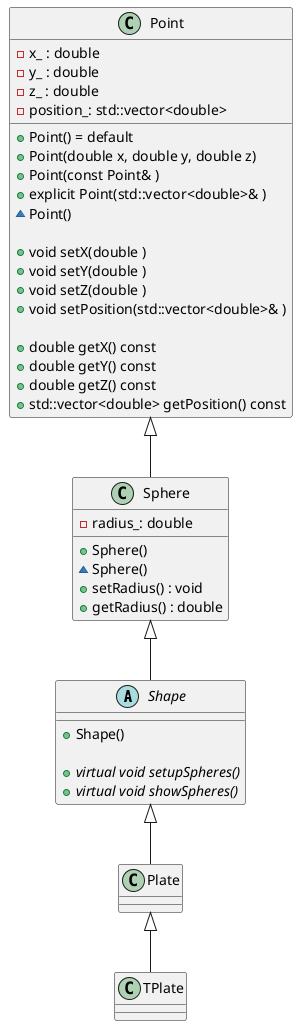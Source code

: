 @startuml

abstract    Shape

Point <|-- Sphere
Sphere <|-- Shape

Shape <|-- Plate


Plate <|-- TPlate

class Point{
    +Point() = default
    +Point(double x, double y, double z)
    +Point(const Point& )
    +explicit Point(std::vector<double>& )
    ~Point()

    +void setX(double )
    +void setY(double )
    +void setZ(double )
    +void setPosition(std::vector<double>& )

    +double getX() const
    +double getY() const
    +double getZ() const
    +std::vector<double> getPosition() const

    - x_ : double
    - y_ : double
    - z_ : double
    - position_: std::vector<double>
}

class Sphere{
+Sphere()
~Sphere()

-radius_: double

+setRadius() : void
+getRadius() : double

}

abstract class Shape{
    +Shape()

    {abstract} +virtual void setupSpheres()
    {abstract} +virtual void showSpheres()
}

@enduml